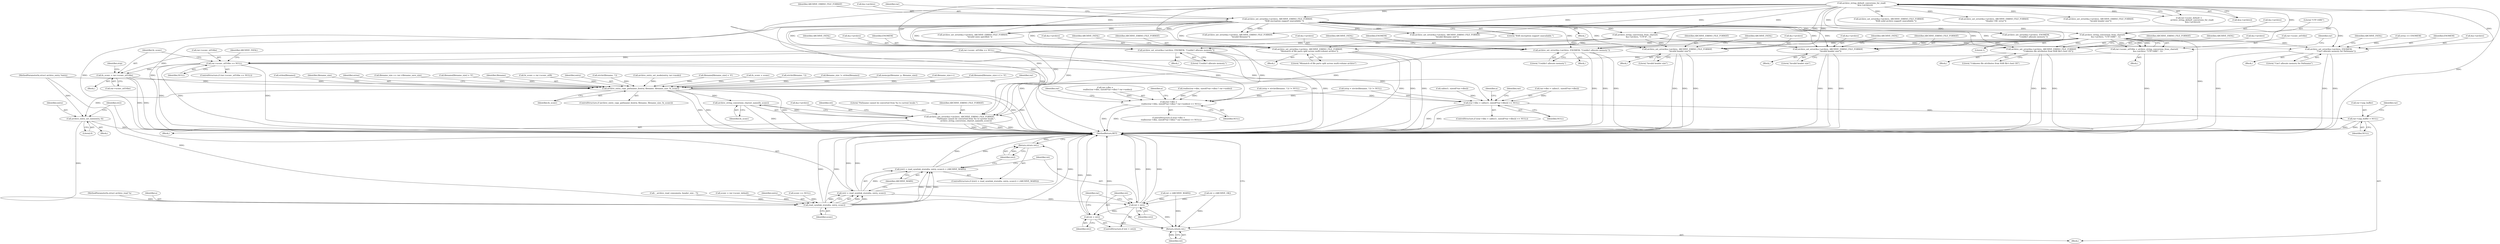 digraph "0_libarchive_bfcfe6f04ed20db2504db8a254d1f40a1d84eb28_0@pointer" {
"1000963" [label="(Call,archive_string_conversion_from_charset(\n           &a->archive, \"UTF-16BE\", 1))"];
"1000471" [label="(Call,archive_set_error(&a->archive, ARCHIVE_ERRNO_FILE_FORMAT,\n                      \"RAR encryption support unavailable.\"))"];
"1000173" [label="(Call,archive_string_default_conversion_for_read(\n            &(a->archive)))"];
"1000959" [label="(Call,rar->sconv_utf16be = archive_string_conversion_from_charset(\n           &a->archive, \"UTF-16BE\", 1))"];
"1000971" [label="(Call,rar->sconv_utf16be == NULL)"];
"1000978" [label="(Call,fn_sconv = rar->sconv_utf16be)"];
"1001674" [label="(Call,archive_entry_copy_pathname_l(entry, filename, filename_size, fn_sconv))"];
"1001701" [label="(Call,archive_string_conversion_charset_name(fn_sconv))"];
"1001694" [label="(Call,archive_set_error(&a->archive, ARCHIVE_ERRNO_FILE_FORMAT,\n                      \"Pathname cannot be converted from %s to current locale.\",\n                      archive_string_conversion_charset_name(fn_sconv)))"];
"1001720" [label="(Call,archive_entry_set_size(entry, 0))"];
"1001727" [label="(Call,read_symlink_stored(a, entry, sconv))"];
"1001724" [label="(Call,(ret2 = read_symlink_stored(a, entry, sconv)) < (ARCHIVE_WARN))"];
"1001725" [label="(Call,ret2 = read_symlink_stored(a, entry, sconv))"];
"1001732" [label="(Return,return ret2;)"];
"1001735" [label="(Call,ret > ret2)"];
"1001738" [label="(Call,ret = ret2)"];
"1001752" [label="(Return,return ret;)"];
"1001124" [label="(Call,(rar->dbo =\n        realloc(rar->dbo, sizeof(*rar->dbo) * rar->nodes)) == NULL)"];
"1001289" [label="(Call,(rar->dbo = calloc(1, sizeof(*rar->dbo))) == NULL)"];
"1001595" [label="(Call,rar->unp_buffer = NULL)"];
"1001144" [label="(Call,archive_set_error(&a->archive, ENOMEM, \"Couldn't allocate memory.\"))"];
"1001247" [label="(Call,archive_set_error(&a->archive, ARCHIVE_ERRNO_FILE_FORMAT,\n      \"Mismatch of file parts split across multi-volume archive\"))"];
"1001303" [label="(Call,archive_set_error(&a->archive, ENOMEM, \"Couldn't allocate memory.\"))"];
"1001365" [label="(Call,archive_set_error(&a->archive, ARCHIVE_ERRNO_FILE_FORMAT,\n        \"Invalid header size\"))"];
"1001398" [label="(Call,archive_set_error(&a->archive, ARCHIVE_ERRNO_FILE_FORMAT,\n        \"Invalid header size\"))"];
"1001508" [label="(Call,archive_set_error(&a->archive, ARCHIVE_ERRNO_FILE_FORMAT,\n                      \"Unknown file attributes from RAR file's host OS\"))"];
"1001685" [label="(Call,archive_set_error(&a->archive, ENOMEM,\n                        \"Can't allocate memory for Pathname\"))"];
"1001147" [label="(Identifier,a)"];
"1000964" [label="(Call,&a->archive)"];
"1000953" [label="(Call,rar->sconv_utf16be == NULL)"];
"1001737" [label="(Identifier,ret2)"];
"1001306" [label="(Identifier,a)"];
"1001602" [label="(Identifier,rar)"];
"1000721" [label="(Block,)"];
"1000975" [label="(Identifier,NULL)"];
"1001067" [label="(Call,strchr(filename, '\\'))"];
"1000717" [label="(Call,filename_size != strlen(filename))"];
"1001248" [label="(Call,&a->archive)"];
"1001044" [label="(Call,(strp = strchr(filename, '\\')) != NULL)"];
"1001739" [label="(Identifier,ret)"];
"1001246" [label="(Block,)"];
"1001364" [label="(Block,)"];
"1001693" [label="(Identifier,ARCHIVE_FATAL)"];
"1001681" [label="(Call,errno == ENOMEM)"];
"1001703" [label="(Call,ret = (ARCHIVE_WARN))"];
"1001144" [label="(Call,archive_set_error(&a->archive, ENOMEM, \"Couldn't allocate memory.\"))"];
"1001516" [label="(Identifier,ARCHIVE_FATAL)"];
"1001674" [label="(Call,archive_entry_copy_pathname_l(entry, filename, filename_size, fn_sconv))"];
"1000700" [label="(Call,memcpy(filename, p, filename_size))"];
"1001370" [label="(Identifier,ARCHIVE_ERRNO_FILE_FORMAT)"];
"1001397" [label="(Block,)"];
"1001720" [label="(Call,archive_entry_set_size(entry, 0))"];
"1001509" [label="(Call,&a->archive)"];
"1001740" [label="(Identifier,ret2)"];
"1000984" [label="(Identifier,strp)"];
"1001129" [label="(Call,realloc(rar->dbo, sizeof(*rar->dbo) * rar->nodes))"];
"1000121" [label="(Block,)"];
"1001514" [label="(Literal,\"Unknown file attributes from RAR file's host OS\")"];
"1000969" [label="(Literal,1)"];
"1001694" [label="(Call,archive_set_error(&a->archive, ARCHIVE_ERRNO_FILE_FORMAT,\n                      \"Pathname cannot be converted from %s to current locale.\",\n                      archive_string_conversion_charset_name(fn_sconv)))"];
"1001699" [label="(Identifier,ARCHIVE_ERRNO_FILE_FORMAT)"];
"1001253" [label="(Literal,\"Mismatch of file parts split across multi-volume archive\")"];
"1001371" [label="(Literal,\"Invalid header size\")"];
"1000476" [label="(Identifier,ARCHIVE_ERRNO_FILE_FORMAT)"];
"1001754" [label="(MethodReturn,RET)"];
"1000972" [label="(Call,rar->sconv_utf16be)"];
"1000944" [label="(Call,filename_size++)"];
"1001735" [label="(Call,ret > ret2)"];
"1000676" [label="(Call,archive_set_error(&a->archive, ENOMEM,\n                        \"Couldn't allocate memory.\"))"];
"1001678" [label="(Identifier,fn_sconv)"];
"1000941" [label="(Call,filename[filename_size++] = '\0')"];
"1001403" [label="(Identifier,ARCHIVE_ERRNO_FILE_FORMAT)"];
"1001710" [label="(Identifier,rar)"];
"1001685" [label="(Call,archive_set_error(&a->archive, ENOMEM,\n                        \"Can't allocate memory for Pathname\"))"];
"1000743" [label="(Call,strlen(filename))"];
"1001599" [label="(Identifier,NULL)"];
"1000356" [label="(Call,archive_set_error(&a->archive, ARCHIVE_ERRNO_FILE_FORMAT,\n                      \"RAR solid archive support unavailable.\"))"];
"1001677" [label="(Identifier,filename_size)"];
"1001722" [label="(Literal,0)"];
"1000400" [label="(Call,archive_set_error(&a->archive, ARCHIVE_ERRNO_FILE_FORMAT,\n      \"Header CRC error\"))"];
"1001064" [label="(Call,(strp = strchr(filename, '\\')) != NULL)"];
"1000959" [label="(Call,rar->sconv_utf16be = archive_string_conversion_from_charset(\n           &a->archive, \"UTF-16BE\", 1))"];
"1000472" [label="(Call,&a->archive)"];
"1001398" [label="(Call,archive_set_error(&a->archive, ARCHIVE_ERRNO_FILE_FORMAT,\n        \"Invalid header size\"))"];
"1001303" [label="(Call,archive_set_error(&a->archive, ENOMEM, \"Couldn't allocate memory.\"))"];
"1001304" [label="(Call,&a->archive)"];
"1001023" [label="(Call,archive_string_conversion_from_charset(\n           &a->archive, \"UTF-8\", 1))"];
"1000978" [label="(Call,fn_sconv = rar->sconv_utf16be)"];
"1001734" [label="(ControlStructure,if (ret > ret2))"];
"1001149" [label="(Identifier,ENOMEM)"];
"1001143" [label="(Block,)"];
"1001152" [label="(Identifier,ARCHIVE_FATAL)"];
"1001309" [label="(Literal,\"Couldn't allocate memory.\")"];
"1001142" [label="(Identifier,NULL)"];
"1001365" [label="(Call,archive_set_error(&a->archive, ARCHIVE_ERRNO_FILE_FORMAT,\n        \"Invalid header size\"))"];
"1000973" [label="(Identifier,rar)"];
"1000968" [label="(Literal,\"UTF-16BE\")"];
"1001682" [label="(Identifier,errno)"];
"1001695" [label="(Call,&a->archive)"];
"1001724" [label="(Call,(ret2 = read_symlink_stored(a, entry, sconv)) < (ARCHIVE_WARN))"];
"1001150" [label="(Literal,\"Couldn't allocate memory.\")"];
"1001373" [label="(Identifier,ARCHIVE_FATAL)"];
"1000481" [label="(Identifier,rar)"];
"1001513" [label="(Identifier,ARCHIVE_ERRNO_FILE_FORMAT)"];
"1001288" [label="(ControlStructure,if ((rar->dbo = calloc(1, sizeof(*rar->dbo))) == NULL))"];
"1001721" [label="(Identifier,entry)"];
"1001690" [label="(Identifier,ENOMEM)"];
"1000971" [label="(Call,rar->sconv_utf16be == NULL)"];
"1001704" [label="(Identifier,ret)"];
"1001302" [label="(Block,)"];
"1001738" [label="(Call,ret = ret2)"];
"1001723" [label="(ControlStructure,if ((ret2 = read_symlink_stored(a, entry, sconv)) < (ARCHIVE_WARN)))"];
"1000232" [label="(Call,archive_set_error(&a->archive, ARCHIVE_ERRNO_FILE_FORMAT,\n      \"Invalid header size\"))"];
"1001399" [label="(Call,&a->archive)"];
"1000980" [label="(Call,rar->sconv_utf16be)"];
"1000140" [label="(Call,ret = (ARCHIVE_OK))"];
"1001684" [label="(Block,)"];
"1001700" [label="(Literal,\"Pathname cannot be converted from %s to current locale.\")"];
"1000118" [label="(MethodParameterIn,struct archive_read *a)"];
"1001255" [label="(Identifier,ARCHIVE_FATAL)"];
"1001157" [label="(Identifier,rar)"];
"1001730" [label="(Identifier,sconv)"];
"1001728" [label="(Identifier,a)"];
"1001404" [label="(Literal,\"Invalid header size\")"];
"1001731" [label="(Identifier,ARCHIVE_WARN)"];
"1001595" [label="(Call,rar->unp_buffer = NULL)"];
"1000977" [label="(Identifier,ARCHIVE_FATAL)"];
"1000119" [label="(MethodParameterIn,struct archive_entry *entry)"];
"1000471" [label="(Call,archive_set_error(&a->archive, ARCHIVE_ERRNO_FILE_FORMAT,\n                      \"RAR encryption support unavailable.\"))"];
"1001247" [label="(Call,archive_set_error(&a->archive, ARCHIVE_ERRNO_FILE_FORMAT,\n      \"Mismatch of file parts split across multi-volume archive\"))"];
"1001084" [label="(Call,filename_size == rar->filename_save_size)"];
"1001691" [label="(Literal,\"Can't allocate memory for Pathname\")"];
"1001311" [label="(Identifier,ARCHIVE_FATAL)"];
"1001686" [label="(Call,&a->archive)"];
"1001252" [label="(Identifier,ARCHIVE_ERRNO_FILE_FORMAT)"];
"1000958" [label="(Block,)"];
"1001736" [label="(Identifier,ret)"];
"1000960" [label="(Call,rar->sconv_utf16be)"];
"1000947" [label="(Call,filename[filename_size] = '\0')"];
"1001679" [label="(Block,)"];
"1001145" [label="(Call,&a->archive)"];
"1001407" [label="(Call,__archive_read_consume(a, header_size - 7))"];
"1001714" [label="(Block,)"];
"1001732" [label="(Return,return ret2;)"];
"1000477" [label="(Literal,\"RAR encryption support unavailable.\")"];
"1001124" [label="(Call,(rar->dbo =\n        realloc(rar->dbo, sizeof(*rar->dbo) * rar->nodes)) == NULL)"];
"1001366" [label="(Call,&a->archive)"];
"1001752" [label="(Return,return ret;)"];
"1001753" [label="(Identifier,ret)"];
"1001289" [label="(Call,(rar->dbo = calloc(1, sizeof(*rar->dbo))) == NULL)"];
"1000963" [label="(Call,archive_string_conversion_from_charset(\n           &a->archive, \"UTF-16BE\", 1))"];
"1001676" [label="(Identifier,filename)"];
"1001038" [label="(Call,fn_sconv = rar->sconv_utf8)"];
"1001125" [label="(Call,rar->dbo =\n        realloc(rar->dbo, sizeof(*rar->dbo) * rar->nodes))"];
"1001733" [label="(Identifier,ret2)"];
"1000970" [label="(ControlStructure,if (rar->sconv_utf16be == NULL))"];
"1001675" [label="(Identifier,entry)"];
"1000183" [label="(Call,sconv = rar->sconv_default)"];
"1001406" [label="(Identifier,ARCHIVE_FATAL)"];
"1000462" [label="(Block,)"];
"1001702" [label="(Identifier,fn_sconv)"];
"1001729" [label="(Identifier,entry)"];
"1001316" [label="(Identifier,rar)"];
"1000979" [label="(Identifier,fn_sconv)"];
"1001744" [label="(Identifier,rar)"];
"1001047" [label="(Call,strchr(filename, '\\'))"];
"1000169" [label="(Call,rar->sconv_default =\n          archive_string_default_conversion_for_read(\n            &(a->archive)))"];
"1001123" [label="(ControlStructure,if ((rar->dbo =\n        realloc(rar->dbo, sizeof(*rar->dbo) * rar->nodes)) == NULL))"];
"1001725" [label="(Call,ret2 = read_symlink_stored(a, entry, sconv))"];
"1001290" [label="(Call,rar->dbo = calloc(1, sizeof(*rar->dbo)))"];
"1001308" [label="(Identifier,ENOMEM)"];
"1001294" [label="(Call,calloc(1, sizeof(*rar->dbo)))"];
"1001301" [label="(Identifier,NULL)"];
"1001596" [label="(Call,rar->unp_buffer)"];
"1000174" [label="(Call,&(a->archive))"];
"1001727" [label="(Call,read_symlink_stored(a, entry, sconv))"];
"1001508" [label="(Call,archive_set_error(&a->archive, ARCHIVE_ERRNO_FILE_FORMAT,\n                      \"Unknown file attributes from RAR file's host OS\"))"];
"1000560" [label="(Call,archive_set_error(&a->archive, ARCHIVE_ERRNO_FILE_FORMAT,\n                      \"Invalid sizes specified.\"))"];
"1000932" [label="(Call,archive_set_error(&a->archive, ARCHIVE_ERRNO_FILE_FORMAT,\n          \"Invalid filename\"))"];
"1000635" [label="(Call,archive_set_error(&a->archive, ARCHIVE_ERRNO_FILE_FORMAT,\n      \"Invalid filename size\"))"];
"1001668" [label="(Call,archive_entry_set_mode(entry, rar->mode))"];
"1000159" [label="(Call,sconv == NULL)"];
"1000704" [label="(Call,filename[filename_size] = '\0')"];
"1001448" [label="(Block,)"];
"1001060" [label="(Call,fn_sconv = sconv)"];
"1000173" [label="(Call,archive_string_default_conversion_for_read(\n            &(a->archive)))"];
"1001701" [label="(Call,archive_string_conversion_charset_name(fn_sconv))"];
"1001726" [label="(Identifier,ret2)"];
"1001673" [label="(ControlStructure,if (archive_entry_copy_pathname_l(entry, filename, filename_size, fn_sconv)))"];
"1000963" -> "1000959"  [label="AST: "];
"1000963" -> "1000969"  [label="CFG: "];
"1000964" -> "1000963"  [label="AST: "];
"1000968" -> "1000963"  [label="AST: "];
"1000969" -> "1000963"  [label="AST: "];
"1000959" -> "1000963"  [label="CFG: "];
"1000963" -> "1001754"  [label="DDG: "];
"1000963" -> "1000959"  [label="DDG: "];
"1000963" -> "1000959"  [label="DDG: "];
"1000963" -> "1000959"  [label="DDG: "];
"1000471" -> "1000963"  [label="DDG: "];
"1000173" -> "1000963"  [label="DDG: "];
"1000963" -> "1001144"  [label="DDG: "];
"1000963" -> "1001247"  [label="DDG: "];
"1000963" -> "1001303"  [label="DDG: "];
"1000963" -> "1001365"  [label="DDG: "];
"1000963" -> "1001398"  [label="DDG: "];
"1000963" -> "1001508"  [label="DDG: "];
"1000963" -> "1001685"  [label="DDG: "];
"1000963" -> "1001694"  [label="DDG: "];
"1000471" -> "1000462"  [label="AST: "];
"1000471" -> "1000477"  [label="CFG: "];
"1000472" -> "1000471"  [label="AST: "];
"1000476" -> "1000471"  [label="AST: "];
"1000477" -> "1000471"  [label="AST: "];
"1000481" -> "1000471"  [label="CFG: "];
"1000471" -> "1001754"  [label="DDG: "];
"1000471" -> "1001754"  [label="DDG: "];
"1000471" -> "1001754"  [label="DDG: "];
"1000173" -> "1000471"  [label="DDG: "];
"1000471" -> "1000560"  [label="DDG: "];
"1000471" -> "1000560"  [label="DDG: "];
"1000471" -> "1000635"  [label="DDG: "];
"1000471" -> "1000635"  [label="DDG: "];
"1000471" -> "1000676"  [label="DDG: "];
"1000471" -> "1000932"  [label="DDG: "];
"1000471" -> "1000932"  [label="DDG: "];
"1000471" -> "1001023"  [label="DDG: "];
"1000471" -> "1001144"  [label="DDG: "];
"1000471" -> "1001247"  [label="DDG: "];
"1000471" -> "1001247"  [label="DDG: "];
"1000471" -> "1001303"  [label="DDG: "];
"1000471" -> "1001365"  [label="DDG: "];
"1000471" -> "1001365"  [label="DDG: "];
"1000471" -> "1001398"  [label="DDG: "];
"1000471" -> "1001398"  [label="DDG: "];
"1000471" -> "1001508"  [label="DDG: "];
"1000471" -> "1001508"  [label="DDG: "];
"1000471" -> "1001685"  [label="DDG: "];
"1000471" -> "1001694"  [label="DDG: "];
"1000471" -> "1001694"  [label="DDG: "];
"1000173" -> "1000169"  [label="AST: "];
"1000173" -> "1000174"  [label="CFG: "];
"1000174" -> "1000173"  [label="AST: "];
"1000169" -> "1000173"  [label="CFG: "];
"1000173" -> "1001754"  [label="DDG: "];
"1000173" -> "1000169"  [label="DDG: "];
"1000173" -> "1000232"  [label="DDG: "];
"1000173" -> "1000356"  [label="DDG: "];
"1000173" -> "1000400"  [label="DDG: "];
"1000173" -> "1000560"  [label="DDG: "];
"1000173" -> "1000635"  [label="DDG: "];
"1000173" -> "1000676"  [label="DDG: "];
"1000173" -> "1000932"  [label="DDG: "];
"1000173" -> "1001023"  [label="DDG: "];
"1000173" -> "1001144"  [label="DDG: "];
"1000173" -> "1001247"  [label="DDG: "];
"1000173" -> "1001303"  [label="DDG: "];
"1000173" -> "1001365"  [label="DDG: "];
"1000173" -> "1001398"  [label="DDG: "];
"1000173" -> "1001508"  [label="DDG: "];
"1000173" -> "1001685"  [label="DDG: "];
"1000173" -> "1001694"  [label="DDG: "];
"1000959" -> "1000958"  [label="AST: "];
"1000960" -> "1000959"  [label="AST: "];
"1000973" -> "1000959"  [label="CFG: "];
"1000959" -> "1001754"  [label="DDG: "];
"1000959" -> "1000971"  [label="DDG: "];
"1000971" -> "1000970"  [label="AST: "];
"1000971" -> "1000975"  [label="CFG: "];
"1000972" -> "1000971"  [label="AST: "];
"1000975" -> "1000971"  [label="AST: "];
"1000977" -> "1000971"  [label="CFG: "];
"1000979" -> "1000971"  [label="CFG: "];
"1000971" -> "1001754"  [label="DDG: "];
"1000971" -> "1001754"  [label="DDG: "];
"1000971" -> "1001754"  [label="DDG: "];
"1000953" -> "1000971"  [label="DDG: "];
"1000971" -> "1000978"  [label="DDG: "];
"1000971" -> "1001124"  [label="DDG: "];
"1000971" -> "1001289"  [label="DDG: "];
"1000978" -> "1000721"  [label="AST: "];
"1000978" -> "1000980"  [label="CFG: "];
"1000979" -> "1000978"  [label="AST: "];
"1000980" -> "1000978"  [label="AST: "];
"1000984" -> "1000978"  [label="CFG: "];
"1000978" -> "1001754"  [label="DDG: "];
"1000978" -> "1001754"  [label="DDG: "];
"1000953" -> "1000978"  [label="DDG: "];
"1000978" -> "1001674"  [label="DDG: "];
"1001674" -> "1001673"  [label="AST: "];
"1001674" -> "1001678"  [label="CFG: "];
"1001675" -> "1001674"  [label="AST: "];
"1001676" -> "1001674"  [label="AST: "];
"1001677" -> "1001674"  [label="AST: "];
"1001678" -> "1001674"  [label="AST: "];
"1001682" -> "1001674"  [label="CFG: "];
"1001710" -> "1001674"  [label="CFG: "];
"1001674" -> "1001754"  [label="DDG: "];
"1001674" -> "1001754"  [label="DDG: "];
"1001674" -> "1001754"  [label="DDG: "];
"1001674" -> "1001754"  [label="DDG: "];
"1001674" -> "1001754"  [label="DDG: "];
"1001668" -> "1001674"  [label="DDG: "];
"1000119" -> "1001674"  [label="DDG: "];
"1000941" -> "1001674"  [label="DDG: "];
"1001047" -> "1001674"  [label="DDG: "];
"1000947" -> "1001674"  [label="DDG: "];
"1000704" -> "1001674"  [label="DDG: "];
"1001067" -> "1001674"  [label="DDG: "];
"1000743" -> "1001674"  [label="DDG: "];
"1000944" -> "1001674"  [label="DDG: "];
"1001084" -> "1001674"  [label="DDG: "];
"1000717" -> "1001674"  [label="DDG: "];
"1000700" -> "1001674"  [label="DDG: "];
"1001060" -> "1001674"  [label="DDG: "];
"1001038" -> "1001674"  [label="DDG: "];
"1001674" -> "1001701"  [label="DDG: "];
"1001674" -> "1001720"  [label="DDG: "];
"1001701" -> "1001694"  [label="AST: "];
"1001701" -> "1001702"  [label="CFG: "];
"1001702" -> "1001701"  [label="AST: "];
"1001694" -> "1001701"  [label="CFG: "];
"1001701" -> "1001754"  [label="DDG: "];
"1001701" -> "1001694"  [label="DDG: "];
"1001694" -> "1001679"  [label="AST: "];
"1001695" -> "1001694"  [label="AST: "];
"1001699" -> "1001694"  [label="AST: "];
"1001700" -> "1001694"  [label="AST: "];
"1001704" -> "1001694"  [label="CFG: "];
"1001694" -> "1001754"  [label="DDG: "];
"1001694" -> "1001754"  [label="DDG: "];
"1001694" -> "1001754"  [label="DDG: "];
"1001694" -> "1001754"  [label="DDG: "];
"1001023" -> "1001694"  [label="DDG: "];
"1001720" -> "1001714"  [label="AST: "];
"1001720" -> "1001722"  [label="CFG: "];
"1001721" -> "1001720"  [label="AST: "];
"1001722" -> "1001720"  [label="AST: "];
"1001726" -> "1001720"  [label="CFG: "];
"1001720" -> "1001754"  [label="DDG: "];
"1000119" -> "1001720"  [label="DDG: "];
"1001720" -> "1001727"  [label="DDG: "];
"1001727" -> "1001725"  [label="AST: "];
"1001727" -> "1001730"  [label="CFG: "];
"1001728" -> "1001727"  [label="AST: "];
"1001729" -> "1001727"  [label="AST: "];
"1001730" -> "1001727"  [label="AST: "];
"1001725" -> "1001727"  [label="CFG: "];
"1001727" -> "1001754"  [label="DDG: "];
"1001727" -> "1001754"  [label="DDG: "];
"1001727" -> "1001754"  [label="DDG: "];
"1001727" -> "1001724"  [label="DDG: "];
"1001727" -> "1001724"  [label="DDG: "];
"1001727" -> "1001724"  [label="DDG: "];
"1001727" -> "1001725"  [label="DDG: "];
"1001727" -> "1001725"  [label="DDG: "];
"1001727" -> "1001725"  [label="DDG: "];
"1001407" -> "1001727"  [label="DDG: "];
"1000118" -> "1001727"  [label="DDG: "];
"1000119" -> "1001727"  [label="DDG: "];
"1000159" -> "1001727"  [label="DDG: "];
"1000183" -> "1001727"  [label="DDG: "];
"1001724" -> "1001723"  [label="AST: "];
"1001724" -> "1001731"  [label="CFG: "];
"1001725" -> "1001724"  [label="AST: "];
"1001731" -> "1001724"  [label="AST: "];
"1001733" -> "1001724"  [label="CFG: "];
"1001736" -> "1001724"  [label="CFG: "];
"1001724" -> "1001754"  [label="DDG: "];
"1001724" -> "1001754"  [label="DDG: "];
"1001725" -> "1001724"  [label="DDG: "];
"1001726" -> "1001725"  [label="AST: "];
"1001731" -> "1001725"  [label="CFG: "];
"1001725" -> "1001754"  [label="DDG: "];
"1001725" -> "1001754"  [label="DDG: "];
"1001725" -> "1001732"  [label="DDG: "];
"1001725" -> "1001735"  [label="DDG: "];
"1001732" -> "1001723"  [label="AST: "];
"1001732" -> "1001733"  [label="CFG: "];
"1001733" -> "1001732"  [label="AST: "];
"1001754" -> "1001732"  [label="CFG: "];
"1001732" -> "1001754"  [label="DDG: "];
"1001733" -> "1001732"  [label="DDG: "];
"1001735" -> "1001734"  [label="AST: "];
"1001735" -> "1001737"  [label="CFG: "];
"1001736" -> "1001735"  [label="AST: "];
"1001737" -> "1001735"  [label="AST: "];
"1001739" -> "1001735"  [label="CFG: "];
"1001744" -> "1001735"  [label="CFG: "];
"1001735" -> "1001754"  [label="DDG: "];
"1001735" -> "1001754"  [label="DDG: "];
"1001735" -> "1001754"  [label="DDG: "];
"1000140" -> "1001735"  [label="DDG: "];
"1001703" -> "1001735"  [label="DDG: "];
"1001735" -> "1001738"  [label="DDG: "];
"1001735" -> "1001752"  [label="DDG: "];
"1001738" -> "1001734"  [label="AST: "];
"1001738" -> "1001740"  [label="CFG: "];
"1001739" -> "1001738"  [label="AST: "];
"1001740" -> "1001738"  [label="AST: "];
"1001744" -> "1001738"  [label="CFG: "];
"1001738" -> "1001754"  [label="DDG: "];
"1001738" -> "1001754"  [label="DDG: "];
"1001738" -> "1001752"  [label="DDG: "];
"1001752" -> "1000121"  [label="AST: "];
"1001752" -> "1001753"  [label="CFG: "];
"1001753" -> "1001752"  [label="AST: "];
"1001754" -> "1001752"  [label="CFG: "];
"1001752" -> "1001754"  [label="DDG: "];
"1001753" -> "1001752"  [label="DDG: "];
"1000140" -> "1001752"  [label="DDG: "];
"1001703" -> "1001752"  [label="DDG: "];
"1001124" -> "1001123"  [label="AST: "];
"1001124" -> "1001142"  [label="CFG: "];
"1001125" -> "1001124"  [label="AST: "];
"1001142" -> "1001124"  [label="AST: "];
"1001147" -> "1001124"  [label="CFG: "];
"1001157" -> "1001124"  [label="CFG: "];
"1001124" -> "1001754"  [label="DDG: "];
"1001124" -> "1001754"  [label="DDG: "];
"1001125" -> "1001124"  [label="DDG: "];
"1001129" -> "1001124"  [label="DDG: "];
"1001129" -> "1001124"  [label="DDG: "];
"1001044" -> "1001124"  [label="DDG: "];
"1000953" -> "1001124"  [label="DDG: "];
"1001064" -> "1001124"  [label="DDG: "];
"1001289" -> "1001288"  [label="AST: "];
"1001289" -> "1001301"  [label="CFG: "];
"1001290" -> "1001289"  [label="AST: "];
"1001301" -> "1001289"  [label="AST: "];
"1001306" -> "1001289"  [label="CFG: "];
"1001316" -> "1001289"  [label="CFG: "];
"1001289" -> "1001754"  [label="DDG: "];
"1001289" -> "1001754"  [label="DDG: "];
"1001290" -> "1001289"  [label="DDG: "];
"1001294" -> "1001289"  [label="DDG: "];
"1001044" -> "1001289"  [label="DDG: "];
"1000953" -> "1001289"  [label="DDG: "];
"1001064" -> "1001289"  [label="DDG: "];
"1001289" -> "1001595"  [label="DDG: "];
"1001595" -> "1000121"  [label="AST: "];
"1001595" -> "1001599"  [label="CFG: "];
"1001596" -> "1001595"  [label="AST: "];
"1001599" -> "1001595"  [label="AST: "];
"1001602" -> "1001595"  [label="CFG: "];
"1001595" -> "1001754"  [label="DDG: "];
"1001595" -> "1001754"  [label="DDG: "];
"1001144" -> "1001143"  [label="AST: "];
"1001144" -> "1001150"  [label="CFG: "];
"1001145" -> "1001144"  [label="AST: "];
"1001149" -> "1001144"  [label="AST: "];
"1001150" -> "1001144"  [label="AST: "];
"1001152" -> "1001144"  [label="CFG: "];
"1001144" -> "1001754"  [label="DDG: "];
"1001144" -> "1001754"  [label="DDG: "];
"1001144" -> "1001754"  [label="DDG: "];
"1001023" -> "1001144"  [label="DDG: "];
"1001247" -> "1001246"  [label="AST: "];
"1001247" -> "1001253"  [label="CFG: "];
"1001248" -> "1001247"  [label="AST: "];
"1001252" -> "1001247"  [label="AST: "];
"1001253" -> "1001247"  [label="AST: "];
"1001255" -> "1001247"  [label="CFG: "];
"1001247" -> "1001754"  [label="DDG: "];
"1001247" -> "1001754"  [label="DDG: "];
"1001247" -> "1001754"  [label="DDG: "];
"1001023" -> "1001247"  [label="DDG: "];
"1001303" -> "1001302"  [label="AST: "];
"1001303" -> "1001309"  [label="CFG: "];
"1001304" -> "1001303"  [label="AST: "];
"1001308" -> "1001303"  [label="AST: "];
"1001309" -> "1001303"  [label="AST: "];
"1001311" -> "1001303"  [label="CFG: "];
"1001303" -> "1001754"  [label="DDG: "];
"1001303" -> "1001754"  [label="DDG: "];
"1001303" -> "1001754"  [label="DDG: "];
"1001023" -> "1001303"  [label="DDG: "];
"1001365" -> "1001364"  [label="AST: "];
"1001365" -> "1001371"  [label="CFG: "];
"1001366" -> "1001365"  [label="AST: "];
"1001370" -> "1001365"  [label="AST: "];
"1001371" -> "1001365"  [label="AST: "];
"1001373" -> "1001365"  [label="CFG: "];
"1001365" -> "1001754"  [label="DDG: "];
"1001365" -> "1001754"  [label="DDG: "];
"1001365" -> "1001754"  [label="DDG: "];
"1001023" -> "1001365"  [label="DDG: "];
"1001398" -> "1001397"  [label="AST: "];
"1001398" -> "1001404"  [label="CFG: "];
"1001399" -> "1001398"  [label="AST: "];
"1001403" -> "1001398"  [label="AST: "];
"1001404" -> "1001398"  [label="AST: "];
"1001406" -> "1001398"  [label="CFG: "];
"1001398" -> "1001754"  [label="DDG: "];
"1001398" -> "1001754"  [label="DDG: "];
"1001398" -> "1001754"  [label="DDG: "];
"1001023" -> "1001398"  [label="DDG: "];
"1001508" -> "1001448"  [label="AST: "];
"1001508" -> "1001514"  [label="CFG: "];
"1001509" -> "1001508"  [label="AST: "];
"1001513" -> "1001508"  [label="AST: "];
"1001514" -> "1001508"  [label="AST: "];
"1001516" -> "1001508"  [label="CFG: "];
"1001508" -> "1001754"  [label="DDG: "];
"1001508" -> "1001754"  [label="DDG: "];
"1001508" -> "1001754"  [label="DDG: "];
"1001023" -> "1001508"  [label="DDG: "];
"1001685" -> "1001684"  [label="AST: "];
"1001685" -> "1001691"  [label="CFG: "];
"1001686" -> "1001685"  [label="AST: "];
"1001690" -> "1001685"  [label="AST: "];
"1001691" -> "1001685"  [label="AST: "];
"1001693" -> "1001685"  [label="CFG: "];
"1001685" -> "1001754"  [label="DDG: "];
"1001685" -> "1001754"  [label="DDG: "];
"1001685" -> "1001754"  [label="DDG: "];
"1001023" -> "1001685"  [label="DDG: "];
"1001681" -> "1001685"  [label="DDG: "];
}
